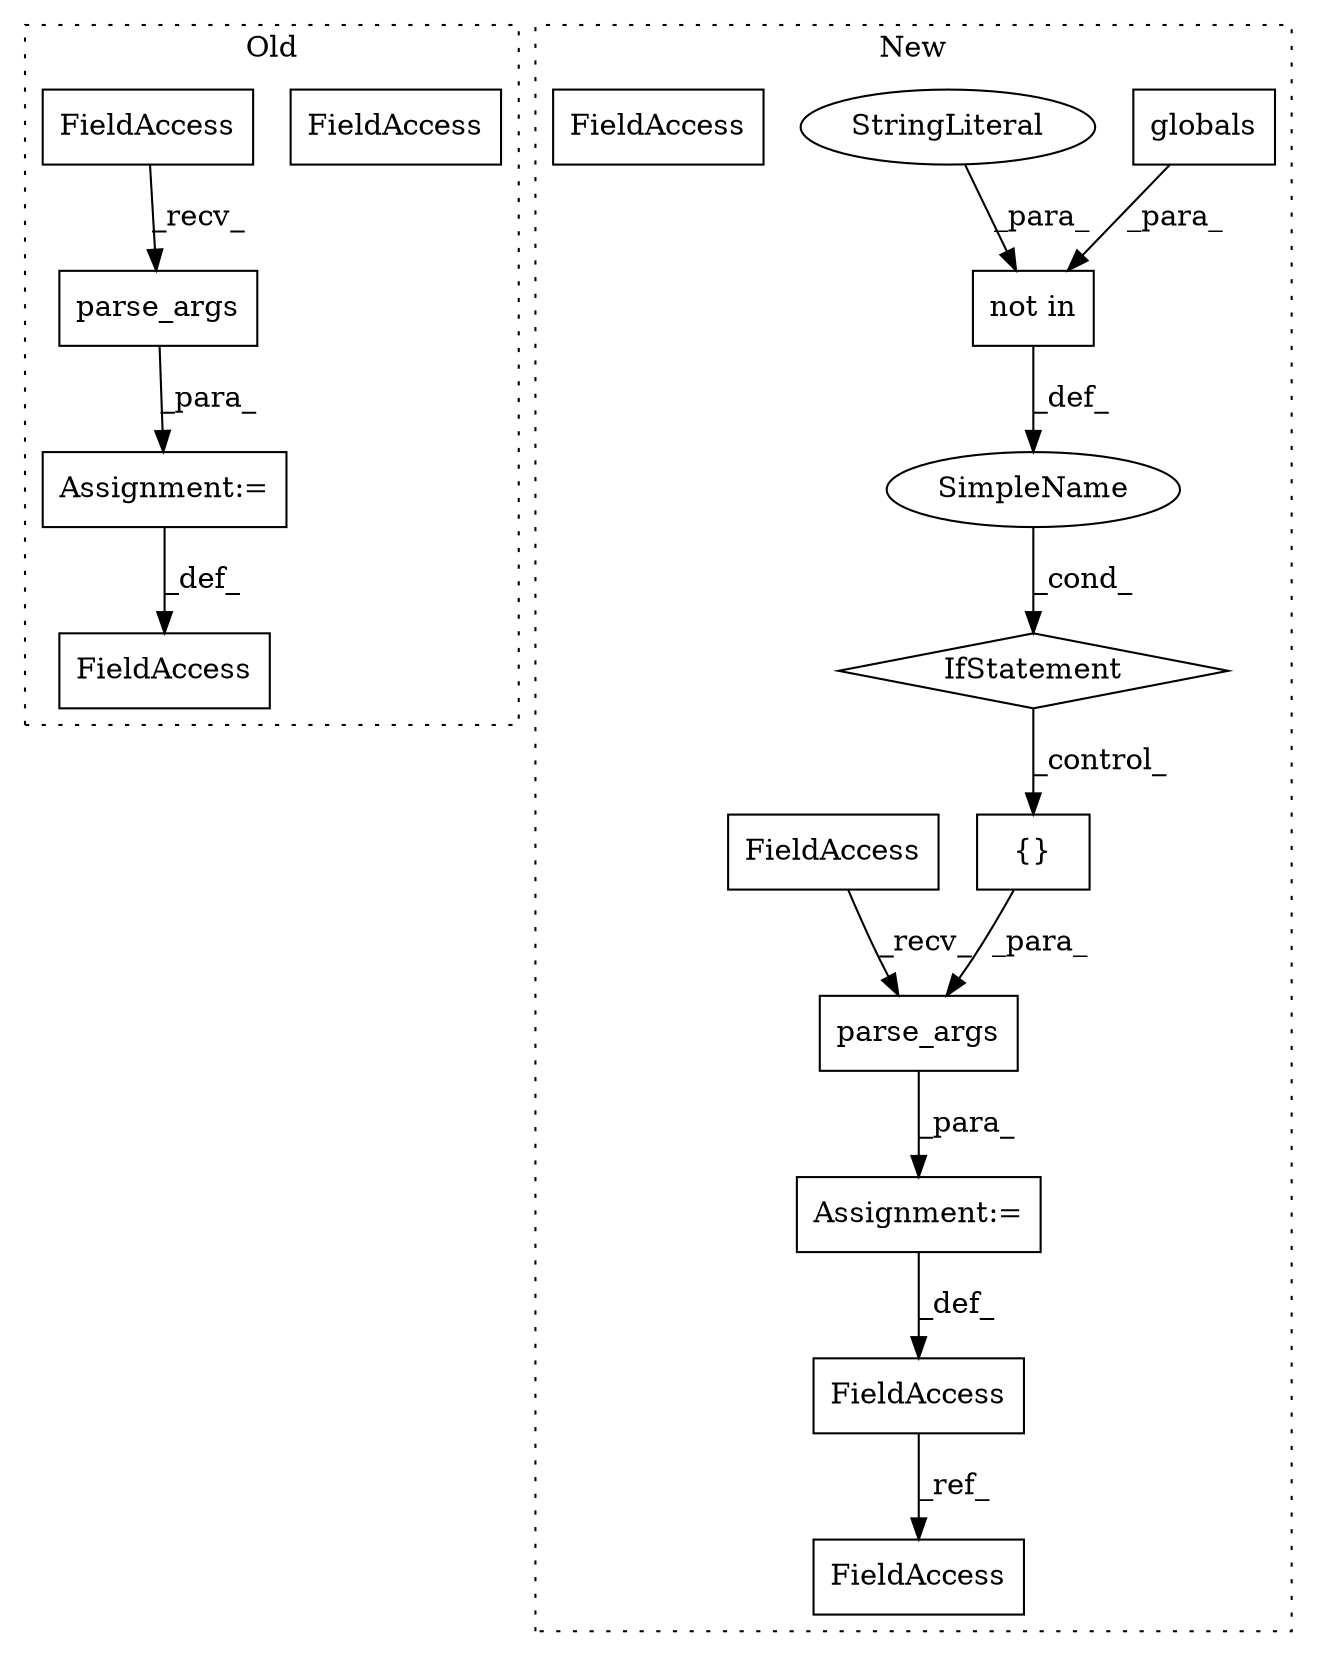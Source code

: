digraph G {
subgraph cluster0 {
1 [label="parse_args" a="32" s="8745" l="12" shape="box"];
9 [label="Assignment:=" a="7" s="8737" l="1" shape="box"];
12 [label="FieldAccess" a="22" s="8733" l="4" shape="box"];
13 [label="FieldAccess" a="22" s="8738" l="6" shape="box"];
16 [label="FieldAccess" a="22" s="8738" l="6" shape="box"];
label = "Old";
style="dotted";
}
subgraph cluster1 {
2 [label="not in" a="108" s="8903" l="27" shape="box"];
3 [label="globals" a="32" s="8921" l="9" shape="box"];
4 [label="{}" a="4" s="8943" l="2" shape="box"];
5 [label="IfStatement" a="25" s="8931" l="3" shape="diamond"];
6 [label="SimpleName" a="42" s="" l="" shape="ellipse"];
7 [label="parse_args" a="32" s="8885,8952" l="11,1" shape="box"];
8 [label="StringLiteral" a="45" s="8903" l="10" shape="ellipse"];
10 [label="Assignment:=" a="7" s="8877" l="1" shape="box"];
11 [label="FieldAccess" a="22" s="8878" l="6" shape="box"];
14 [label="FieldAccess" a="22" s="8873" l="4" shape="box"];
15 [label="FieldAccess" a="22" s="9447" l="4" shape="box"];
17 [label="FieldAccess" a="22" s="8878" l="6" shape="box"];
label = "New";
style="dotted";
}
1 -> 9 [label="_para_"];
2 -> 6 [label="_def_"];
3 -> 2 [label="_para_"];
4 -> 7 [label="_para_"];
5 -> 4 [label="_control_"];
6 -> 5 [label="_cond_"];
7 -> 10 [label="_para_"];
8 -> 2 [label="_para_"];
9 -> 12 [label="_def_"];
10 -> 14 [label="_def_"];
14 -> 15 [label="_ref_"];
16 -> 1 [label="_recv_"];
17 -> 7 [label="_recv_"];
}
